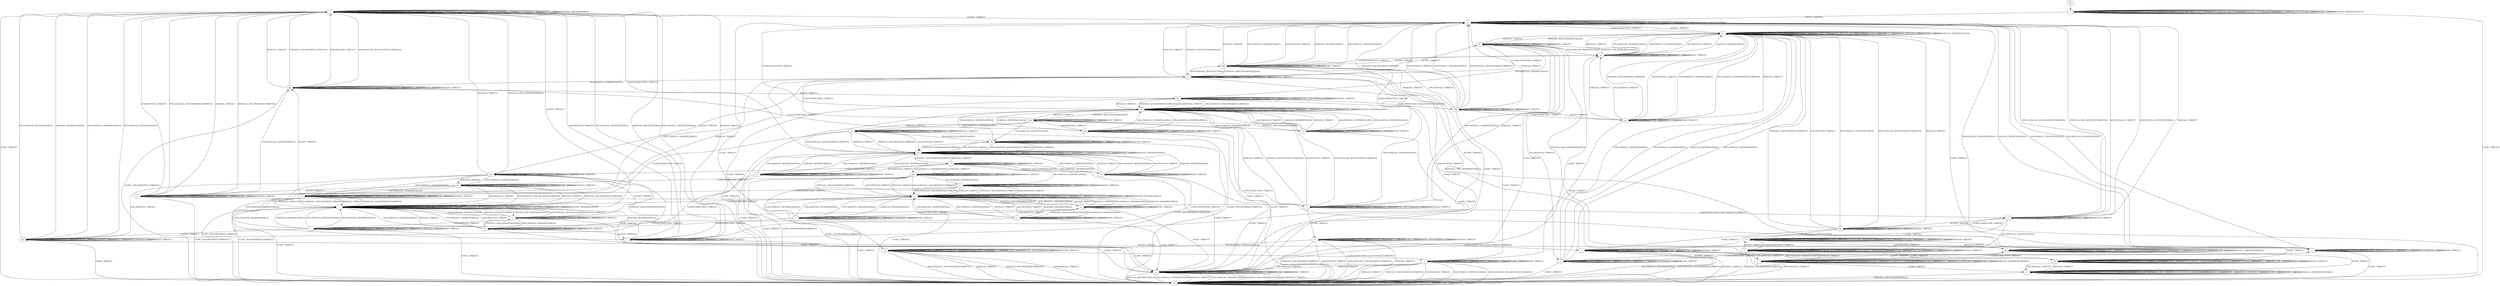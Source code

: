 digraph "" {
	graph ["Incoming time"=0.7364256381988525,
		"Outgoing time"=1.1066112518310547,
		Output="{'States': 56, 'Transitions': 716, 'Filename': '../results/tcp_rerun/TCP_FreeBSD_Server-TCP_FreeBSD_Server-1.dot'}",
		Reference="{'States': 56, 'Transitions': 716, 'Filename': '../subjects/tcp/TCP_FreeBSD_Server.dot'}",
		Solver=yices,
		Updated="{'States': 56, 'Transitions': 716, 'Filename': '../subjects/tcp/TCP_FreeBSD_Server.dot'}",
		"f-measure"=1.0,
		precision=1.0,
		recall=1.0
	];
	a -> a	[key=0,
		label="CLOSECONNECTION / TIMEOUT"];
	a -> a	[key=1,
		label="ACK+PSH(V,V,1) / RST(ZERO,ZERO,0)"];
	a -> a	[key=2,
		label="SYN+ACK(V,V,0) / RST(ZERO,ZERO,0)"];
	a -> a	[key=3,
		label="RST(V,V,0) / TIMEOUT"];
	a -> a	[key=4,
		label="FIN+ACK(V,V,0) / RST(ZERO,ZERO,0)"];
	a -> a	[key=5,
		label="LISTEN / TIMEOUT"];
	a -> a	[key=6,
		label="RCV / TIMEOUT"];
	a -> a	[key=7,
		label="ACK+RST(V,V,0) / TIMEOUT"];
	a -> a	[key=8,
		label="SEND / TIMEOUT"];
	a -> a	[key=9,
		label="ACK(V,V,0) / RST(ZERO,ZERO,0)"];
	a -> q	[key=0,
		label="CLOSE / TIMEOUT"];
	a -> jj	[key=0,
		label="ACCEPT / TIMEOUT"];
	a -> pp	[key=0,
		label="SYN(V,V,0) / ACK+SYN(FRESH,NEXT,0)"];
	b -> b	[key=0,
		label="ACK+PSH(V,V,1) / RST(ZERO,ZERO,0)"];
	b -> b	[key=1,
		label="SYN+ACK(V,V,0) / RST(ZERO,ZERO,0)"];
	b -> b	[key=2,
		label="RST(V,V,0) / TIMEOUT"];
	b -> b	[key=3,
		label="ACCEPT / TIMEOUT"];
	b -> b	[key=4,
		label="FIN+ACK(V,V,0) / RST(ZERO,ZERO,0)"];
	b -> b	[key=5,
		label="LISTEN / TIMEOUT"];
	b -> b	[key=6,
		label="RCV / TIMEOUT"];
	b -> b	[key=7,
		label="ACK+RST(V,V,0) / TIMEOUT"];
	b -> b	[key=8,
		label="SEND / TIMEOUT"];
	b -> b	[key=9,
		label="ACK(V,V,0) / RST(ZERO,ZERO,0)"];
	b -> q	[key=0,
		label="CLOSE / TIMEOUT"];
	b -> ff	[key=0,
		label="SYN(V,V,0) / ACK+SYN(FRESH,NEXT,0)"];
	b -> jj	[key=0,
		label="CLOSECONNECTION / TIMEOUT"];
	c -> c	[key=0,
		label="CLOSECONNECTION / TIMEOUT"];
	c -> c	[key=1,
		label="RST(V,V,0) / TIMEOUT"];
	c -> c	[key=2,
		label="LISTEN / TIMEOUT"];
	c -> c	[key=3,
		label="SYN(V,V,0) / TIMEOUT"];
	c -> c	[key=4,
		label="RCV / TIMEOUT"];
	c -> c	[key=5,
		label="ACK+RST(V,V,0) / TIMEOUT"];
	c -> c	[key=6,
		label="SEND / TIMEOUT"];
	c -> n	[key=0,
		label="ACCEPT / TIMEOUT"];
	c -> q	[key=0,
		label="CLOSE / TIMEOUT"];
	c -> jj	[key=0,
		label="ACK+PSH(V,V,1) / RST(ZERO,ZERO,0)"];
	c -> jj	[key=1,
		label="SYN+ACK(V,V,0) / RST(ZERO,ZERO,0)"];
	c -> jj	[key=2,
		label="FIN+ACK(V,V,0) / RST(ZERO,ZERO,0)"];
	c -> jj	[key=3,
		label="ACK(V,V,0) / RST(ZERO,ZERO,0)"];
	d -> d	[key=0,
		label="CLOSECONNECTION / TIMEOUT"];
	d -> d	[key=1,
		label="ACCEPT / TIMEOUT"];
	d -> d	[key=2,
		label="LISTEN / TIMEOUT"];
	d -> d	[key=3,
		label="RCV / TIMEOUT"];
	d -> d	[key=4,
		label="CLOSE / TIMEOUT"];
	d -> d	[key=5,
		label="SEND / TIMEOUT"];
	d -> q	[key=0,
		label="ACK+PSH(V,V,1) / RST(NEXT,ZERO,0)"];
	d -> q	[key=1,
		label="SYN+ACK(V,V,0) / ACK+RST(NEXT,CURRENT,0)"];
	d -> q	[key=2,
		label="RST(V,V,0) / TIMEOUT"];
	d -> q	[key=3,
		label="SYN(V,V,0) / ACK+RST(NEXT,CURRENT,0)"];
	d -> q	[key=4,
		label="ACK+RST(V,V,0) / TIMEOUT"];
	d -> cc	[key=0,
		label="FIN+ACK(V,V,0) / TIMEOUT"];
	d -> cc	[key=1,
		label="ACK(V,V,0) / TIMEOUT"];
	e -> e	[key=0,
		label="ACCEPT / TIMEOUT"];
	e -> e	[key=1,
		label="LISTEN / TIMEOUT"];
	e -> e	[key=2,
		label="SYN(V,V,0) / TIMEOUT"];
	e -> e	[key=3,
		label="RCV / TIMEOUT"];
	e -> e	[key=4,
		label="SEND / TIMEOUT"];
	e -> w	[key=0,
		label="FIN+ACK(V,V,0) / ACK(NEXT,NEXT,0)"];
	e -> cc	[key=0,
		label="CLOSE / TIMEOUT"];
	e -> ee	[key=0,
		label="RST(V,V,0) / TIMEOUT"];
	e -> mm	[key=0,
		label="ACK+PSH(V,V,1) / ACK(NEXT,NEXT,0)"];
	e -> mm	[key=1,
		label="ACK(V,V,0) / TIMEOUT"];
	e -> oo	[key=0,
		label="SYN+ACK(V,V,0) / RST(NEXT,ZERO,0)"];
	e -> pp	[key=0,
		label="CLOSECONNECTION / TIMEOUT"];
	e -> ss	[key=0,
		label="ACK+RST(V,V,0) / TIMEOUT"];
	f -> f	[key=0,
		label="SYN+ACK(V,V,0) / RST(NEXT,ZERO,0)"];
	f -> f	[key=1,
		label="ACCEPT / TIMEOUT"];
	f -> f	[key=2,
		label="LISTEN / TIMEOUT"];
	f -> f	[key=3,
		label="RCV / TIMEOUT"];
	f -> f	[key=4,
		label="SEND / TIMEOUT"];
	f -> k	[key=0,
		label="SYN(V,V,0) / ACK+SYN(FRESH,NEXT,0)"];
	f -> s	[key=0,
		label="ACK+PSH(V,V,1) / RST(NEXT,ZERO,0)"];
	f -> s	[key=1,
		label="RST(V,V,0) / TIMEOUT"];
	f -> s	[key=2,
		label="FIN+ACK(V,V,0) / RST(NEXT,ZERO,0)"];
	f -> s	[key=3,
		label="ACK+RST(V,V,0) / TIMEOUT"];
	f -> s	[key=4,
		label="ACK(V,V,0) / RST(NEXT,ZERO,0)"];
	f -> cc	[key=0,
		label="CLOSE / TIMEOUT"];
	f -> yy	[key=0,
		label="CLOSECONNECTION / TIMEOUT"];
	g -> g	[key=0,
		label="SYN+ACK(V,V,0) / RST(NEXT,ZERO,0)"];
	g -> g	[key=1,
		label="ACCEPT / TIMEOUT"];
	g -> g	[key=2,
		label="LISTEN / TIMEOUT"];
	g -> g	[key=3,
		label="RCV / TIMEOUT"];
	g -> g	[key=4,
		label="SEND / TIMEOUT"];
	g -> cc	[key=0,
		label="CLOSE / TIMEOUT"];
	g -> dd	[key=0,
		label="SYN(V,V,0) / ACK+SYN(FRESH,NEXT,0)"];
	g -> ccc	[key=0,
		label="ACK+PSH(V,V,1) / RST(NEXT,ZERO,0)"];
	g -> ccc	[key=1,
		label="RST(V,V,0) / TIMEOUT"];
	g -> ccc	[key=2,
		label="FIN+ACK(V,V,0) / RST(NEXT,ZERO,0)"];
	g -> ccc	[key=3,
		label="ACK+RST(V,V,0) / TIMEOUT"];
	g -> ccc	[key=4,
		label="ACK(V,V,0) / RST(NEXT,ZERO,0)"];
	g -> ddd	[key=0,
		label="CLOSECONNECTION / TIMEOUT"];
	h -> h	[key=0,
		label="CLOSECONNECTION / TIMEOUT"];
	h -> h	[key=1,
		label="ACK+PSH(V,V,1) / ACK(FRESH,FRESH,0)"];
	h -> h	[key=2,
		label="SYN+ACK(V,V,0) / ACK(FRESH,FRESH,0)"];
	h -> h	[key=3,
		label="RST(V,V,0) / TIMEOUT"];
	h -> h	[key=4,
		label="FIN+ACK(V,V,0) / ACK(FRESH,FRESH,0)"];
	h -> h	[key=5,
		label="LISTEN / TIMEOUT"];
	h -> h	[key=6,
		label="RCV / TIMEOUT"];
	h -> h	[key=7,
		label="ACK+RST(V,V,0) / TIMEOUT"];
	h -> h	[key=8,
		label="SEND / TIMEOUT"];
	h -> h	[key=9,
		label="ACK(V,V,0) / ACK(FRESH,FRESH,0)"];
	h -> y	[key=0,
		label="SYN(V,V,0) / ACK+SYN(FRESH,NEXT,0)"];
	h -> gg	[key=0,
		label="ACCEPT / TIMEOUT"];
	h -> ll	[key=0,
		label="CLOSE / TIMEOUT"];
	i -> a	[key=0,
		label="ACCEPT / TIMEOUT"];
	i -> i	[key=0,
		label="CLOSECONNECTION / TIMEOUT"];
	i -> i	[key=1,
		label="ACK+PSH(V,V,1) / RST(ZERO,ZERO,0)"];
	i -> i	[key=2,
		label="SYN+ACK(V,V,0) / RST(ZERO,ZERO,0)"];
	i -> i	[key=3,
		label="RST(V,V,0) / TIMEOUT"];
	i -> i	[key=4,
		label="FIN+ACK(V,V,0) / RST(ZERO,ZERO,0)"];
	i -> i	[key=5,
		label="LISTEN / TIMEOUT"];
	i -> i	[key=6,
		label="RCV / TIMEOUT"];
	i -> i	[key=7,
		label="ACK+RST(V,V,0) / TIMEOUT"];
	i -> i	[key=8,
		label="SEND / TIMEOUT"];
	i -> i	[key=9,
		label="ACK(V,V,0) / RST(ZERO,ZERO,0)"];
	i -> q	[key=0,
		label="CLOSE / TIMEOUT"];
	i -> u	[key=0,
		label="SYN(V,V,0) / ACK+SYN(FRESH,NEXT,0)"];
	j -> j	[key=0,
		label="ACK+PSH(V,V,1) / ACK(NEXT,NEXT,0)"];
	j -> j	[key=1,
		label="ACCEPT / TIMEOUT"];
	j -> j	[key=2,
		label="LISTEN / TIMEOUT"];
	j -> j	[key=3,
		label="RCV / TIMEOUT"];
	j -> j	[key=4,
		label="SEND / ACK+PSH(NEXT,CURRENT,1)"];
	j -> j	[key=5,
		label="ACK(V,V,0) / TIMEOUT"];
	j -> x	[key=0,
		label="CLOSECONNECTION / ACK+FIN(NEXT,CURRENT,0)"];
	j -> tt	[key=0,
		label="CLOSE / TIMEOUT"];
	j -> xx	[key=0,
		label="FIN+ACK(V,V,0) / ACK(NEXT,NEXT,0)"];
	j -> ccc	[key=0,
		label="SYN+ACK(V,V,0) / ACK+RST(NEXT,CURRENT,0)"];
	j -> ccc	[key=1,
		label="RST(V,V,0) / TIMEOUT"];
	j -> ccc	[key=2,
		label="SYN(V,V,0) / ACK+RST(NEXT,CURRENT,0)"];
	j -> ccc	[key=3,
		label="ACK+RST(V,V,0) / TIMEOUT"];
	k -> f	[key=0,
		label="SYN+ACK(V,V,0) / RST(NEXT,ZERO,0)"];
	k -> k	[key=0,
		label="ACCEPT / TIMEOUT"];
	k -> k	[key=1,
		label="LISTEN / TIMEOUT"];
	k -> k	[key=2,
		label="SYN(V,V,0) / TIMEOUT"];
	k -> k	[key=3,
		label="RCV / TIMEOUT"];
	k -> k	[key=4,
		label="SEND / TIMEOUT"];
	k -> s	[key=0,
		label="ACK+PSH(V,V,1) / RST(NEXT,ZERO,0)"];
	k -> s	[key=1,
		label="RST(V,V,0) / TIMEOUT"];
	k -> s	[key=2,
		label="FIN+ACK(V,V,0) / RST(NEXT,ZERO,0)"];
	k -> s	[key=3,
		label="ACK(V,V,0) / RST(NEXT,ZERO,0)"];
	k -> t	[key=0,
		label="ACK+RST(V,V,0) / TIMEOUT"];
	k -> u	[key=0,
		label="CLOSECONNECTION / TIMEOUT"];
	k -> cc	[key=0,
		label="CLOSE / TIMEOUT"];
	l -> a	[key=0,
		label="ACK+PSH(V,V,1) / RST(NEXT,ZERO,0)"];
	l -> a	[key=1,
		label="RST(V,V,0) / TIMEOUT"];
	l -> a	[key=2,
		label="FIN+ACK(V,V,0) / RST(NEXT,ZERO,0)"];
	l -> a	[key=3,
		label="ACK+RST(V,V,0) / TIMEOUT"];
	l -> a	[key=4,
		label="ACK(V,V,0) / RST(NEXT,ZERO,0)"];
	l -> l	[key=0,
		label="CLOSECONNECTION / TIMEOUT"];
	l -> l	[key=1,
		label="SYN+ACK(V,V,0) / RST(NEXT,ZERO,0)"];
	l -> l	[key=2,
		label="LISTEN / TIMEOUT"];
	l -> l	[key=3,
		label="RCV / TIMEOUT"];
	l -> l	[key=4,
		label="SEND / TIMEOUT"];
	l -> cc	[key=0,
		label="CLOSE / TIMEOUT"];
	l -> pp	[key=0,
		label="SYN(V,V,0) / ACK+SYN(FRESH,NEXT,0)"];
	l -> ddd	[key=0,
		label="ACCEPT / TIMEOUT"];
	m -> d	[key=0,
		label="CLOSECONNECTION / ACK+FIN(NEXT,CURRENT,0)"];
	m -> m	[key=0,
		label="ACK+PSH(V,V,1) / ACK(NEXT,NEXT,0)"];
	m -> m	[key=1,
		label="ACCEPT / TIMEOUT"];
	m -> m	[key=2,
		label="FIN+ACK(V,V,0) / ACK(NEXT,NEXT,0)"];
	m -> m	[key=3,
		label="LISTEN / TIMEOUT"];
	m -> m	[key=4,
		label="RCV / TIMEOUT"];
	m -> m	[key=5,
		label="CLOSE / TIMEOUT"];
	m -> m	[key=6,
		label="SEND / ACK+PSH(NEXT,CURRENT,1)"];
	m -> m	[key=7,
		label="ACK(V,V,0) / TIMEOUT"];
	m -> q	[key=0,
		label="SYN+ACK(V,V,0) / ACK+RST(NEXT,CURRENT,0)"];
	m -> q	[key=1,
		label="RST(V,V,0) / TIMEOUT"];
	m -> q	[key=2,
		label="SYN(V,V,0) / ACK+RST(NEXT,CURRENT,0)"];
	m -> q	[key=3,
		label="ACK+RST(V,V,0) / TIMEOUT"];
	n -> b	[key=0,
		label="ACK+PSH(V,V,1) / RST(ZERO,ZERO,0)"];
	n -> b	[key=1,
		label="SYN+ACK(V,V,0) / RST(ZERO,ZERO,0)"];
	n -> b	[key=2,
		label="FIN+ACK(V,V,0) / RST(ZERO,ZERO,0)"];
	n -> b	[key=3,
		label="ACK(V,V,0) / RST(ZERO,ZERO,0)"];
	n -> c	[key=0,
		label="CLOSECONNECTION / TIMEOUT"];
	n -> n	[key=0,
		label="RST(V,V,0) / TIMEOUT"];
	n -> n	[key=1,
		label="ACCEPT / TIMEOUT"];
	n -> n	[key=2,
		label="LISTEN / TIMEOUT"];
	n -> n	[key=3,
		label="SYN(V,V,0) / TIMEOUT"];
	n -> n	[key=4,
		label="RCV / TIMEOUT"];
	n -> n	[key=5,
		label="ACK+RST(V,V,0) / TIMEOUT"];
	n -> n	[key=6,
		label="SEND / TIMEOUT"];
	n -> q	[key=0,
		label="CLOSE / TIMEOUT"];
	o -> o	[key=0,
		label="CLOSECONNECTION / TIMEOUT"];
	o -> o	[key=1,
		label="ACCEPT / TIMEOUT"];
	o -> o	[key=2,
		label="LISTEN / TIMEOUT"];
	o -> o	[key=3,
		label="RCV / TIMEOUT"];
	o -> o	[key=4,
		label="CLOSE / TIMEOUT"];
	o -> o	[key=5,
		label="SEND / TIMEOUT"];
	o -> o	[key=6,
		label="ACK(V,V,0) / TIMEOUT"];
	o -> q	[key=0,
		label="ACK+PSH(V,V,1) / RST(NEXT,ZERO,0)"];
	o -> q	[key=1,
		label="SYN+ACK(V,V,0) / ACK+RST(NEXT,CURRENT,0)"];
	o -> q	[key=2,
		label="RST(V,V,0) / TIMEOUT"];
	o -> q	[key=3,
		label="SYN(V,V,0) / ACK+RST(NEXT,CURRENT,0)"];
	o -> q	[key=4,
		label="ACK+RST(V,V,0) / TIMEOUT"];
	o -> kk	[key=0,
		label="FIN+ACK(V,V,0) / ACK(NEXT,NEXT,0)"];
	p -> b	[key=0,
		label="ACK+PSH(V,V,1) / RST(NEXT,ZERO,0)"];
	p -> b	[key=1,
		label="RST(V,V,0) / TIMEOUT"];
	p -> b	[key=2,
		label="FIN+ACK(V,V,0) / RST(NEXT,ZERO,0)"];
	p -> b	[key=3,
		label="ACK+RST(V,V,0) / TIMEOUT"];
	p -> b	[key=4,
		label="ACK(V,V,0) / RST(NEXT,ZERO,0)"];
	p -> p	[key=0,
		label="SYN+ACK(V,V,0) / RST(NEXT,ZERO,0)"];
	p -> p	[key=1,
		label="ACCEPT / TIMEOUT"];
	p -> p	[key=2,
		label="LISTEN / TIMEOUT"];
	p -> p	[key=3,
		label="RCV / TIMEOUT"];
	p -> p	[key=4,
		label="SEND / TIMEOUT"];
	p -> cc	[key=0,
		label="CLOSE / TIMEOUT"];
	p -> ff	[key=0,
		label="SYN(V,V,0) / ACK+SYN(FRESH,NEXT,0)"];
	p -> ddd	[key=0,
		label="CLOSECONNECTION / TIMEOUT"];
	q -> q	[key=0,
		label="CLOSECONNECTION / TIMEOUT"];
	q -> q	[key=1,
		label="ACK+PSH(V,V,1) / RST(ZERO,ZERO,0)"];
	q -> q	[key=2,
		label="SYN+ACK(V,V,0) / RST(ZERO,ZERO,0)"];
	q -> q	[key=3,
		label="RST(V,V,0) / TIMEOUT"];
	q -> q	[key=4,
		label="ACCEPT / TIMEOUT"];
	q -> q	[key=5,
		label="FIN+ACK(V,V,0) / RST(ZERO,ZERO,0)"];
	q -> q	[key=6,
		label="LISTEN / TIMEOUT"];
	q -> q	[key=7,
		label="SYN(V,V,0) / ACK+RST(ZERO,NEXT,0)"];
	q -> q	[key=8,
		label="RCV / TIMEOUT"];
	q -> q	[key=9,
		label="ACK+RST(V,V,0) / TIMEOUT"];
	q -> q	[key=10,
		label="CLOSE / TIMEOUT"];
	q -> q	[key=11,
		label="SEND / TIMEOUT"];
	q -> q	[key=12,
		label="ACK(V,V,0) / RST(ZERO,ZERO,0)"];
	r -> i	[key=0,
		label="ACK+PSH(V,V,1) / RST(ZERO,ZERO,0)"];
	r -> i	[key=1,
		label="SYN+ACK(V,V,0) / RST(ZERO,ZERO,0)"];
	r -> i	[key=2,
		label="FIN+ACK(V,V,0) / RST(ZERO,ZERO,0)"];
	r -> i	[key=3,
		label="ACK(V,V,0) / RST(ZERO,ZERO,0)"];
	r -> q	[key=0,
		label="CLOSE / TIMEOUT"];
	r -> r	[key=0,
		label="CLOSECONNECTION / TIMEOUT"];
	r -> r	[key=1,
		label="RST(V,V,0) / TIMEOUT"];
	r -> r	[key=2,
		label="LISTEN / TIMEOUT"];
	r -> r	[key=3,
		label="SYN(V,V,0) / TIMEOUT"];
	r -> r	[key=4,
		label="RCV / TIMEOUT"];
	r -> r	[key=5,
		label="ACK+RST(V,V,0) / TIMEOUT"];
	r -> r	[key=6,
		label="SEND / TIMEOUT"];
	r -> uu	[key=0,
		label="ACCEPT / TIMEOUT"];
	s -> i	[key=0,
		label="CLOSECONNECTION / TIMEOUT"];
	s -> k	[key=0,
		label="SYN(V,V,0) / ACK+SYN(FRESH,NEXT,0)"];
	s -> q	[key=0,
		label="CLOSE / TIMEOUT"];
	s -> s	[key=0,
		label="ACK+PSH(V,V,1) / RST(ZERO,ZERO,0)"];
	s -> s	[key=1,
		label="SYN+ACK(V,V,0) / RST(ZERO,ZERO,0)"];
	s -> s	[key=2,
		label="RST(V,V,0) / TIMEOUT"];
	s -> s	[key=3,
		label="ACCEPT / TIMEOUT"];
	s -> s	[key=4,
		label="FIN+ACK(V,V,0) / RST(ZERO,ZERO,0)"];
	s -> s	[key=5,
		label="LISTEN / TIMEOUT"];
	s -> s	[key=6,
		label="RCV / TIMEOUT"];
	s -> s	[key=7,
		label="ACK+RST(V,V,0) / TIMEOUT"];
	s -> s	[key=8,
		label="SEND / TIMEOUT"];
	s -> s	[key=9,
		label="ACK(V,V,0) / RST(ZERO,ZERO,0)"];
	t -> q	[key=0,
		label="CLOSE / TIMEOUT"];
	t -> r	[key=0,
		label="CLOSECONNECTION / TIMEOUT"];
	t -> s	[key=0,
		label="ACK+PSH(V,V,1) / RST(ZERO,ZERO,0)"];
	t -> s	[key=1,
		label="SYN+ACK(V,V,0) / RST(ZERO,ZERO,0)"];
	t -> s	[key=2,
		label="FIN+ACK(V,V,0) / RST(ZERO,ZERO,0)"];
	t -> s	[key=3,
		label="ACK(V,V,0) / RST(ZERO,ZERO,0)"];
	t -> t	[key=0,
		label="RST(V,V,0) / TIMEOUT"];
	t -> t	[key=1,
		label="ACCEPT / TIMEOUT"];
	t -> t	[key=2,
		label="LISTEN / TIMEOUT"];
	t -> t	[key=3,
		label="SYN(V,V,0) / TIMEOUT"];
	t -> t	[key=4,
		label="RCV / TIMEOUT"];
	t -> t	[key=5,
		label="ACK+RST(V,V,0) / TIMEOUT"];
	t -> t	[key=6,
		label="SEND / TIMEOUT"];
	u -> i	[key=0,
		label="ACK+PSH(V,V,1) / RST(NEXT,ZERO,0)"];
	u -> i	[key=1,
		label="RST(V,V,0) / TIMEOUT"];
	u -> i	[key=2,
		label="FIN+ACK(V,V,0) / RST(NEXT,ZERO,0)"];
	u -> i	[key=3,
		label="ACK(V,V,0) / RST(NEXT,ZERO,0)"];
	u -> r	[key=0,
		label="ACK+RST(V,V,0) / TIMEOUT"];
	u -> u	[key=0,
		label="CLOSECONNECTION / TIMEOUT"];
	u -> u	[key=1,
		label="LISTEN / TIMEOUT"];
	u -> u	[key=2,
		label="SYN(V,V,0) / TIMEOUT"];
	u -> u	[key=3,
		label="RCV / TIMEOUT"];
	u -> u	[key=4,
		label="SEND / TIMEOUT"];
	u -> cc	[key=0,
		label="CLOSE / TIMEOUT"];
	u -> pp	[key=0,
		label="ACCEPT / TIMEOUT"];
	u -> yy	[key=0,
		label="SYN+ACK(V,V,0) / RST(NEXT,ZERO,0)"];
	v -> q	[key=0,
		label="CLOSE / TIMEOUT"];
	v -> v	[key=0,
		label="CLOSECONNECTION / TIMEOUT"];
	v -> v	[key=1,
		label="ACK+PSH(V,V,1) / RST(ZERO,ZERO,0)"];
	v -> v	[key=2,
		label="SYN+ACK(V,V,0) / RST(ZERO,ZERO,0)"];
	v -> v	[key=3,
		label="RST(V,V,0) / TIMEOUT"];
	v -> v	[key=4,
		label="ACCEPT / TIMEOUT"];
	v -> v	[key=5,
		label="FIN+ACK(V,V,0) / RST(ZERO,ZERO,0)"];
	v -> v	[key=6,
		label="SYN(V,V,0) / ACK+RST(ZERO,NEXT,0)"];
	v -> v	[key=7,
		label="RCV / TIMEOUT"];
	v -> v	[key=8,
		label="ACK+RST(V,V,0) / TIMEOUT"];
	v -> v	[key=9,
		label="SEND / TIMEOUT"];
	v -> v	[key=10,
		label="ACK(V,V,0) / RST(ZERO,ZERO,0)"];
	v -> jj	[key=0,
		label="LISTEN / TIMEOUT"];
	w -> q	[key=0,
		label="CLOSE / ACK+RST(NEXT,CURRENT,0)"];
	w -> s	[key=0,
		label="SYN+ACK(V,V,0) / ACK+RST(NEXT,CURRENT,0)"];
	w -> s	[key=1,
		label="RST(V,V,0) / TIMEOUT"];
	w -> s	[key=2,
		label="SYN(V,V,0) / ACK+RST(NEXT,CURRENT,0)"];
	w -> s	[key=3,
		label="ACK+RST(V,V,0) / TIMEOUT"];
	w -> w	[key=0,
		label="ACK+PSH(V,V,1) / ACK(NEXT,NEXT,0)"];
	w -> w	[key=1,
		label="ACCEPT / TIMEOUT"];
	w -> w	[key=2,
		label="FIN+ACK(V,V,0) / ACK(NEXT,NEXT,0)"];
	w -> w	[key=3,
		label="LISTEN / TIMEOUT"];
	w -> w	[key=4,
		label="RCV / TIMEOUT"];
	w -> w	[key=5,
		label="SEND / TIMEOUT"];
	w -> w	[key=6,
		label="ACK(V,V,0) / TIMEOUT"];
	w -> vv	[key=0,
		label="CLOSECONNECTION / TIMEOUT"];
	x -> o	[key=0,
		label="CLOSE / TIMEOUT"];
	x -> x	[key=0,
		label="CLOSECONNECTION / TIMEOUT"];
	x -> x	[key=1,
		label="LISTEN / TIMEOUT"];
	x -> x	[key=2,
		label="RCV / TIMEOUT"];
	x -> x	[key=3,
		label="SEND / TIMEOUT"];
	x -> x	[key=4,
		label="ACK(V,V,0) / TIMEOUT"];
	x -> z	[key=0,
		label="FIN+ACK(V,V,0) / ACK(NEXT,NEXT,0)"];
	x -> jj	[key=0,
		label="ACK+PSH(V,V,1) / RST(NEXT,ZERO,0)"];
	x -> jj	[key=1,
		label="SYN+ACK(V,V,0) / ACK+RST(NEXT,CURRENT,0)"];
	x -> jj	[key=2,
		label="RST(V,V,0) / TIMEOUT"];
	x -> jj	[key=3,
		label="SYN(V,V,0) / ACK+RST(NEXT,CURRENT,0)"];
	x -> jj	[key=4,
		label="ACK+RST(V,V,0) / TIMEOUT"];
	x -> ww	[key=0,
		label="ACCEPT / TIMEOUT"];
	y -> c	[key=0,
		label="ACK+RST(V,V,0) / TIMEOUT"];
	y -> y	[key=0,
		label="CLOSECONNECTION / TIMEOUT"];
	y -> y	[key=1,
		label="LISTEN / TIMEOUT"];
	y -> y	[key=2,
		label="SYN(V,V,0) / TIMEOUT"];
	y -> y	[key=3,
		label="RCV / TIMEOUT"];
	y -> y	[key=4,
		label="SEND / TIMEOUT"];
	y -> cc	[key=0,
		label="CLOSE / TIMEOUT"];
	y -> ff	[key=0,
		label="ACCEPT / TIMEOUT"];
	y -> ii	[key=0,
		label="ACK+PSH(V,V,1) / ACK(NEXT,NEXT,0)"];
	y -> ii	[key=1,
		label="ACK(V,V,0) / TIMEOUT"];
	y -> jj	[key=0,
		label="RST(V,V,0) / TIMEOUT"];
	y -> qq	[key=0,
		label="FIN+ACK(V,V,0) / ACK(NEXT,NEXT,0)"];
	y -> ddd	[key=0,
		label="SYN+ACK(V,V,0) / RST(NEXT,ZERO,0)"];
	z -> h	[key=0,
		label="RST(V,V,0) / TIMEOUT"];
	z -> h	[key=1,
		label="ACK+RST(V,V,0) / TIMEOUT"];
	z -> z	[key=0,
		label="CLOSECONNECTION / TIMEOUT"];
	z -> z	[key=1,
		label="ACK+PSH(V,V,1) / ACK(NEXT,CURRENT,0)"];
	z -> z	[key=2,
		label="SYN+ACK(V,V,0) / ACK(NEXT,CURRENT,0)"];
	z -> z	[key=3,
		label="FIN+ACK(V,V,0) / ACK(NEXT,CURRENT,0)"];
	z -> z	[key=4,
		label="LISTEN / TIMEOUT"];
	z -> z	[key=5,
		label="SYN(V,V,0) / TIMEOUT"];
	z -> z	[key=6,
		label="RCV / TIMEOUT"];
	z -> z	[key=7,
		label="SEND / TIMEOUT"];
	z -> z	[key=8,
		label="ACK(V,V,0) / TIMEOUT"];
	z -> kk	[key=0,
		label="CLOSE / TIMEOUT"];
	z -> rr	[key=0,
		label="ACCEPT / TIMEOUT"];
	aa -> b	[key=0,
		label="ACK+PSH(V,V,1) / RST(NEXT,ZERO,0)"];
	aa -> b	[key=1,
		label="SYN+ACK(V,V,0) / ACK+RST(NEXT,CURRENT,0)"];
	aa -> b	[key=2,
		label="RST(V,V,0) / TIMEOUT"];
	aa -> b	[key=3,
		label="SYN(V,V,0) / ACK+RST(NEXT,CURRENT,0)"];
	aa -> b	[key=4,
		label="ACK+RST(V,V,0) / TIMEOUT"];
	aa -> d	[key=0,
		label="CLOSE / TIMEOUT"];
	aa -> p	[key=0,
		label="FIN+ACK(V,V,0) / TIMEOUT"];
	aa -> p	[key=1,
		label="ACK(V,V,0) / TIMEOUT"];
	aa -> aa	[key=0,
		label="ACCEPT / TIMEOUT"];
	aa -> aa	[key=1,
		label="LISTEN / TIMEOUT"];
	aa -> aa	[key=2,
		label="RCV / TIMEOUT"];
	aa -> aa	[key=3,
		label="SEND / TIMEOUT"];
	aa -> bbb	[key=0,
		label="CLOSECONNECTION / TIMEOUT"];
	bb -> q	[key=0,
		label="CLOSE / ACK+RST(NEXT,CURRENT,0)"];
	bb -> bb	[key=0,
		label="ACK+PSH(V,V,1) / ACK(NEXT,NEXT,0)"];
	bb -> bb	[key=1,
		label="ACCEPT / TIMEOUT"];
	bb -> bb	[key=2,
		label="FIN+ACK(V,V,0) / ACK(NEXT,NEXT,0)"];
	bb -> bb	[key=3,
		label="LISTEN / TIMEOUT"];
	bb -> bb	[key=4,
		label="RCV / TIMEOUT"];
	bb -> bb	[key=5,
		label="SEND / TIMEOUT"];
	bb -> bb	[key=6,
		label="ACK(V,V,0) / TIMEOUT"];
	bb -> ee	[key=0,
		label="SYN+ACK(V,V,0) / ACK+RST(NEXT,CURRENT,0)"];
	bb -> ee	[key=1,
		label="RST(V,V,0) / TIMEOUT"];
	bb -> ee	[key=2,
		label="SYN(V,V,0) / ACK+RST(NEXT,CURRENT,0)"];
	bb -> ee	[key=3,
		label="ACK+RST(V,V,0) / TIMEOUT"];
	bb -> qq	[key=0,
		label="CLOSECONNECTION / TIMEOUT"];
	cc -> q	[key=0,
		label="ACK+PSH(V,V,1) / RST(NEXT,ZERO,0)"];
	cc -> q	[key=1,
		label="RST(V,V,0) / TIMEOUT"];
	cc -> q	[key=2,
		label="FIN+ACK(V,V,0) / RST(NEXT,ZERO,0)"];
	cc -> q	[key=3,
		label="SYN(V,V,0) / ACK+RST(ZERO,NEXT,0)"];
	cc -> q	[key=4,
		label="ACK+RST(V,V,0) / TIMEOUT"];
	cc -> q	[key=5,
		label="ACK(V,V,0) / RST(NEXT,ZERO,0)"];
	cc -> cc	[key=0,
		label="CLOSECONNECTION / TIMEOUT"];
	cc -> cc	[key=1,
		label="SYN+ACK(V,V,0) / RST(NEXT,ZERO,0)"];
	cc -> cc	[key=2,
		label="ACCEPT / TIMEOUT"];
	cc -> cc	[key=3,
		label="LISTEN / TIMEOUT"];
	cc -> cc	[key=4,
		label="RCV / TIMEOUT"];
	cc -> cc	[key=5,
		label="CLOSE / TIMEOUT"];
	cc -> cc	[key=6,
		label="SEND / TIMEOUT"];
	dd -> g	[key=0,
		label="SYN+ACK(V,V,0) / RST(NEXT,ZERO,0)"];
	dd -> y	[key=0,
		label="CLOSECONNECTION / TIMEOUT"];
	dd -> bb	[key=0,
		label="FIN+ACK(V,V,0) / ACK(NEXT,NEXT,0)"];
	dd -> cc	[key=0,
		label="CLOSE / TIMEOUT"];
	dd -> dd	[key=0,
		label="ACCEPT / TIMEOUT"];
	dd -> dd	[key=1,
		label="LISTEN / TIMEOUT"];
	dd -> dd	[key=2,
		label="SYN(V,V,0) / TIMEOUT"];
	dd -> dd	[key=3,
		label="RCV / TIMEOUT"];
	dd -> dd	[key=4,
		label="SEND / TIMEOUT"];
	dd -> zz	[key=0,
		label="ACK+PSH(V,V,1) / ACK(NEXT,NEXT,0)"];
	dd -> zz	[key=1,
		label="ACK(V,V,0) / TIMEOUT"];
	dd -> aaa	[key=0,
		label="ACK+RST(V,V,0) / TIMEOUT"];
	dd -> ccc	[key=0,
		label="RST(V,V,0) / TIMEOUT"];
	ee -> a	[key=0,
		label="CLOSECONNECTION / TIMEOUT"];
	ee -> e	[key=0,
		label="SYN(V,V,0) / ACK+SYN(FRESH,NEXT,0)"];
	ee -> q	[key=0,
		label="CLOSE / TIMEOUT"];
	ee -> ee	[key=0,
		label="ACK+PSH(V,V,1) / RST(ZERO,ZERO,0)"];
	ee -> ee	[key=1,
		label="SYN+ACK(V,V,0) / RST(ZERO,ZERO,0)"];
	ee -> ee	[key=2,
		label="RST(V,V,0) / TIMEOUT"];
	ee -> ee	[key=3,
		label="ACCEPT / TIMEOUT"];
	ee -> ee	[key=4,
		label="FIN+ACK(V,V,0) / RST(ZERO,ZERO,0)"];
	ee -> ee	[key=5,
		label="LISTEN / TIMEOUT"];
	ee -> ee	[key=6,
		label="RCV / TIMEOUT"];
	ee -> ee	[key=7,
		label="ACK+RST(V,V,0) / TIMEOUT"];
	ee -> ee	[key=8,
		label="SEND / TIMEOUT"];
	ee -> ee	[key=9,
		label="ACK(V,V,0) / RST(ZERO,ZERO,0)"];
	ff -> b	[key=0,
		label="RST(V,V,0) / TIMEOUT"];
	ff -> j	[key=0,
		label="ACK+PSH(V,V,1) / ACK(NEXT,NEXT,0)"];
	ff -> j	[key=1,
		label="ACK(V,V,0) / TIMEOUT"];
	ff -> n	[key=0,
		label="ACK+RST(V,V,0) / TIMEOUT"];
	ff -> p	[key=0,
		label="SYN+ACK(V,V,0) / RST(NEXT,ZERO,0)"];
	ff -> y	[key=0,
		label="CLOSECONNECTION / TIMEOUT"];
	ff -> cc	[key=0,
		label="CLOSE / TIMEOUT"];
	ff -> ff	[key=0,
		label="ACCEPT / TIMEOUT"];
	ff -> ff	[key=1,
		label="LISTEN / TIMEOUT"];
	ff -> ff	[key=2,
		label="SYN(V,V,0) / TIMEOUT"];
	ff -> ff	[key=3,
		label="RCV / TIMEOUT"];
	ff -> ff	[key=4,
		label="SEND / TIMEOUT"];
	ff -> xx	[key=0,
		label="FIN+ACK(V,V,0) / ACK(NEXT,NEXT,0)"];
	gg -> h	[key=0,
		label="CLOSECONNECTION / TIMEOUT"];
	gg -> ff	[key=0,
		label="SYN(V,V,0) / ACK+SYN(FRESH,NEXT,0)"];
	gg -> gg	[key=0,
		label="ACK+PSH(V,V,1) / ACK(FRESH,FRESH,0)"];
	gg -> gg	[key=1,
		label="SYN+ACK(V,V,0) / ACK(FRESH,FRESH,0)"];
	gg -> gg	[key=2,
		label="RST(V,V,0) / TIMEOUT"];
	gg -> gg	[key=3,
		label="ACCEPT / TIMEOUT"];
	gg -> gg	[key=4,
		label="FIN+ACK(V,V,0) / ACK(FRESH,FRESH,0)"];
	gg -> gg	[key=5,
		label="LISTEN / TIMEOUT"];
	gg -> gg	[key=6,
		label="RCV / TIMEOUT"];
	gg -> gg	[key=7,
		label="ACK+RST(V,V,0) / TIMEOUT"];
	gg -> gg	[key=8,
		label="SEND / TIMEOUT"];
	gg -> gg	[key=9,
		label="ACK(V,V,0) / ACK(FRESH,FRESH,0)"];
	gg -> ll	[key=0,
		label="CLOSE / TIMEOUT"];
	hh -> v	[key=0];
	ii -> a	[key=0,
		label="SYN+ACK(V,V,0) / ACK+RST(NEXT,CURRENT,0)"];
	ii -> a	[key=1,
		label="RST(V,V,0) / TIMEOUT"];
	ii -> a	[key=2,
		label="SYN(V,V,0) / ACK+RST(NEXT,CURRENT,0)"];
	ii -> a	[key=3,
		label="ACK+RST(V,V,0) / TIMEOUT"];
	ii -> j	[key=0,
		label="ACCEPT / TIMEOUT"];
	ii -> q	[key=0,
		label="CLOSE / ACK+RST(NEXT,CURRENT,0)"];
	ii -> ii	[key=0,
		label="CLOSECONNECTION / TIMEOUT"];
	ii -> ii	[key=1,
		label="ACK+PSH(V,V,1) / ACK(NEXT,NEXT,0)"];
	ii -> ii	[key=2,
		label="LISTEN / TIMEOUT"];
	ii -> ii	[key=3,
		label="RCV / TIMEOUT"];
	ii -> ii	[key=4,
		label="SEND / TIMEOUT"];
	ii -> ii	[key=5,
		label="ACK(V,V,0) / TIMEOUT"];
	ii -> qq	[key=0,
		label="FIN+ACK(V,V,0) / ACK(NEXT,NEXT,0)"];
	jj -> b	[key=0,
		label="ACCEPT / TIMEOUT"];
	jj -> q	[key=0,
		label="CLOSE / TIMEOUT"];
	jj -> y	[key=0,
		label="SYN(V,V,0) / ACK+SYN(FRESH,NEXT,0)"];
	jj -> jj	[key=0,
		label="CLOSECONNECTION / TIMEOUT"];
	jj -> jj	[key=1,
		label="ACK+PSH(V,V,1) / RST(ZERO,ZERO,0)"];
	jj -> jj	[key=2,
		label="SYN+ACK(V,V,0) / RST(ZERO,ZERO,0)"];
	jj -> jj	[key=3,
		label="RST(V,V,0) / TIMEOUT"];
	jj -> jj	[key=4,
		label="FIN+ACK(V,V,0) / RST(ZERO,ZERO,0)"];
	jj -> jj	[key=5,
		label="LISTEN / TIMEOUT"];
	jj -> jj	[key=6,
		label="RCV / TIMEOUT"];
	jj -> jj	[key=7,
		label="ACK+RST(V,V,0) / TIMEOUT"];
	jj -> jj	[key=8,
		label="SEND / TIMEOUT"];
	jj -> jj	[key=9,
		label="ACK(V,V,0) / RST(ZERO,ZERO,0)"];
	kk -> kk	[key=0,
		label="CLOSECONNECTION / TIMEOUT"];
	kk -> kk	[key=1,
		label="ACK+PSH(V,V,1) / ACK(NEXT,CURRENT,0)"];
	kk -> kk	[key=2,
		label="SYN+ACK(V,V,0) / ACK(NEXT,CURRENT,0)"];
	kk -> kk	[key=3,
		label="ACCEPT / TIMEOUT"];
	kk -> kk	[key=4,
		label="FIN+ACK(V,V,0) / ACK(NEXT,CURRENT,0)"];
	kk -> kk	[key=5,
		label="LISTEN / TIMEOUT"];
	kk -> kk	[key=6,
		label="SYN(V,V,0) / TIMEOUT"];
	kk -> kk	[key=7,
		label="RCV / TIMEOUT"];
	kk -> kk	[key=8,
		label="CLOSE / TIMEOUT"];
	kk -> kk	[key=9,
		label="SEND / TIMEOUT"];
	kk -> kk	[key=10,
		label="ACK(V,V,0) / TIMEOUT"];
	kk -> ll	[key=0,
		label="RST(V,V,0) / TIMEOUT"];
	kk -> ll	[key=1,
		label="ACK+RST(V,V,0) / TIMEOUT"];
	ll -> q	[key=0,
		label="SYN(V,V,0) / ACK+RST(ZERO,NEXT,0)"];
	ll -> ll	[key=0,
		label="CLOSECONNECTION / TIMEOUT"];
	ll -> ll	[key=1,
		label="ACK+PSH(V,V,1) / ACK(FRESH,FRESH,0)"];
	ll -> ll	[key=2,
		label="SYN+ACK(V,V,0) / ACK(FRESH,FRESH,0)"];
	ll -> ll	[key=3,
		label="RST(V,V,0) / TIMEOUT"];
	ll -> ll	[key=4,
		label="ACCEPT / TIMEOUT"];
	ll -> ll	[key=5,
		label="FIN+ACK(V,V,0) / ACK(FRESH,FRESH,0)"];
	ll -> ll	[key=6,
		label="LISTEN / TIMEOUT"];
	ll -> ll	[key=7,
		label="RCV / TIMEOUT"];
	ll -> ll	[key=8,
		label="ACK+RST(V,V,0) / TIMEOUT"];
	ll -> ll	[key=9,
		label="CLOSE / TIMEOUT"];
	ll -> ll	[key=10,
		label="SEND / TIMEOUT"];
	ll -> ll	[key=11,
		label="ACK(V,V,0) / ACK(FRESH,FRESH,0)"];
	mm -> q	[key=0,
		label="CLOSE / ACK+RST(NEXT,CURRENT,0)"];
	mm -> s	[key=0,
		label="SYN+ACK(V,V,0) / ACK+RST(NEXT,CURRENT,0)"];
	mm -> s	[key=1,
		label="RST(V,V,0) / TIMEOUT"];
	mm -> s	[key=2,
		label="SYN(V,V,0) / ACK+RST(NEXT,CURRENT,0)"];
	mm -> s	[key=3,
		label="ACK+RST(V,V,0) / TIMEOUT"];
	mm -> w	[key=0,
		label="FIN+ACK(V,V,0) / ACK(NEXT,NEXT,0)"];
	mm -> mm	[key=0,
		label="ACK+PSH(V,V,1) / ACK(NEXT,NEXT,0)"];
	mm -> mm	[key=1,
		label="ACCEPT / TIMEOUT"];
	mm -> mm	[key=2,
		label="LISTEN / TIMEOUT"];
	mm -> mm	[key=3,
		label="RCV / TIMEOUT"];
	mm -> mm	[key=4,
		label="SEND / TIMEOUT"];
	mm -> mm	[key=5,
		label="ACK(V,V,0) / TIMEOUT"];
	mm -> nn	[key=0,
		label="CLOSECONNECTION / TIMEOUT"];
	nn -> i	[key=0,
		label="SYN+ACK(V,V,0) / ACK+RST(NEXT,CURRENT,0)"];
	nn -> i	[key=1,
		label="RST(V,V,0) / TIMEOUT"];
	nn -> i	[key=2,
		label="SYN(V,V,0) / ACK+RST(NEXT,CURRENT,0)"];
	nn -> i	[key=3,
		label="ACK+RST(V,V,0) / TIMEOUT"];
	nn -> q	[key=0,
		label="CLOSE / ACK+RST(NEXT,CURRENT,0)"];
	nn -> ii	[key=0,
		label="ACCEPT / TIMEOUT"];
	nn -> nn	[key=0,
		label="CLOSECONNECTION / TIMEOUT"];
	nn -> nn	[key=1,
		label="ACK+PSH(V,V,1) / ACK(NEXT,NEXT,0)"];
	nn -> nn	[key=2,
		label="LISTEN / TIMEOUT"];
	nn -> nn	[key=3,
		label="RCV / TIMEOUT"];
	nn -> nn	[key=4,
		label="SEND / TIMEOUT"];
	nn -> nn	[key=5,
		label="ACK(V,V,0) / TIMEOUT"];
	nn -> vv	[key=0,
		label="FIN+ACK(V,V,0) / ACK(NEXT,NEXT,0)"];
	oo -> e	[key=0,
		label="SYN(V,V,0) / ACK+SYN(FRESH,NEXT,0)"];
	oo -> l	[key=0,
		label="CLOSECONNECTION / TIMEOUT"];
	oo -> cc	[key=0,
		label="CLOSE / TIMEOUT"];
	oo -> ee	[key=0,
		label="ACK+PSH(V,V,1) / RST(NEXT,ZERO,0)"];
	oo -> ee	[key=1,
		label="RST(V,V,0) / TIMEOUT"];
	oo -> ee	[key=2,
		label="FIN+ACK(V,V,0) / RST(NEXT,ZERO,0)"];
	oo -> ee	[key=3,
		label="ACK+RST(V,V,0) / TIMEOUT"];
	oo -> ee	[key=4,
		label="ACK(V,V,0) / RST(NEXT,ZERO,0)"];
	oo -> oo	[key=0,
		label="SYN+ACK(V,V,0) / RST(NEXT,ZERO,0)"];
	oo -> oo	[key=1,
		label="ACCEPT / TIMEOUT"];
	oo -> oo	[key=2,
		label="LISTEN / TIMEOUT"];
	oo -> oo	[key=3,
		label="RCV / TIMEOUT"];
	oo -> oo	[key=4,
		label="SEND / TIMEOUT"];
	pp -> a	[key=0,
		label="RST(V,V,0) / TIMEOUT"];
	pp -> l	[key=0,
		label="SYN+ACK(V,V,0) / RST(NEXT,ZERO,0)"];
	pp -> y	[key=0,
		label="ACCEPT / TIMEOUT"];
	pp -> cc	[key=0,
		label="CLOSE / TIMEOUT"];
	pp -> nn	[key=0,
		label="ACK+PSH(V,V,1) / ACK(NEXT,NEXT,0)"];
	pp -> nn	[key=1,
		label="ACK(V,V,0) / TIMEOUT"];
	pp -> pp	[key=0,
		label="CLOSECONNECTION / TIMEOUT"];
	pp -> pp	[key=1,
		label="LISTEN / TIMEOUT"];
	pp -> pp	[key=2,
		label="SYN(V,V,0) / TIMEOUT"];
	pp -> pp	[key=3,
		label="RCV / TIMEOUT"];
	pp -> pp	[key=4,
		label="SEND / TIMEOUT"];
	pp -> uu	[key=0,
		label="ACK+RST(V,V,0) / TIMEOUT"];
	pp -> vv	[key=0,
		label="FIN+ACK(V,V,0) / ACK(NEXT,NEXT,0)"];
	qq -> a	[key=0,
		label="SYN+ACK(V,V,0) / ACK+RST(NEXT,CURRENT,0)"];
	qq -> a	[key=1,
		label="RST(V,V,0) / TIMEOUT"];
	qq -> a	[key=2,
		label="SYN(V,V,0) / ACK+RST(NEXT,CURRENT,0)"];
	qq -> a	[key=3,
		label="ACK+RST(V,V,0) / TIMEOUT"];
	qq -> q	[key=0,
		label="CLOSE / ACK+RST(NEXT,CURRENT,0)"];
	qq -> qq	[key=0,
		label="CLOSECONNECTION / TIMEOUT"];
	qq -> qq	[key=1,
		label="ACK+PSH(V,V,1) / ACK(NEXT,NEXT,0)"];
	qq -> qq	[key=2,
		label="FIN+ACK(V,V,0) / ACK(NEXT,NEXT,0)"];
	qq -> qq	[key=3,
		label="LISTEN / TIMEOUT"];
	qq -> qq	[key=4,
		label="RCV / TIMEOUT"];
	qq -> qq	[key=5,
		label="SEND / TIMEOUT"];
	qq -> qq	[key=6,
		label="ACK(V,V,0) / TIMEOUT"];
	qq -> xx	[key=0,
		label="ACCEPT / TIMEOUT"];
	rr -> z	[key=0,
		label="CLOSECONNECTION / TIMEOUT"];
	rr -> gg	[key=0,
		label="RST(V,V,0) / TIMEOUT"];
	rr -> gg	[key=1,
		label="ACK+RST(V,V,0) / TIMEOUT"];
	rr -> kk	[key=0,
		label="CLOSE / TIMEOUT"];
	rr -> rr	[key=0,
		label="ACK+PSH(V,V,1) / ACK(NEXT,CURRENT,0)"];
	rr -> rr	[key=1,
		label="SYN+ACK(V,V,0) / ACK(NEXT,CURRENT,0)"];
	rr -> rr	[key=2,
		label="ACCEPT / TIMEOUT"];
	rr -> rr	[key=3,
		label="FIN+ACK(V,V,0) / ACK(NEXT,CURRENT,0)"];
	rr -> rr	[key=4,
		label="LISTEN / TIMEOUT"];
	rr -> rr	[key=5,
		label="SYN(V,V,0) / TIMEOUT"];
	rr -> rr	[key=6,
		label="RCV / TIMEOUT"];
	rr -> rr	[key=7,
		label="SEND / TIMEOUT"];
	rr -> rr	[key=8,
		label="ACK(V,V,0) / TIMEOUT"];
	ss -> q	[key=0,
		label="CLOSE / TIMEOUT"];
	ss -> ee	[key=0,
		label="ACK+PSH(V,V,1) / RST(ZERO,ZERO,0)"];
	ss -> ee	[key=1,
		label="SYN+ACK(V,V,0) / RST(ZERO,ZERO,0)"];
	ss -> ee	[key=2,
		label="FIN+ACK(V,V,0) / RST(ZERO,ZERO,0)"];
	ss -> ee	[key=3,
		label="ACK(V,V,0) / RST(ZERO,ZERO,0)"];
	ss -> ss	[key=0,
		label="RST(V,V,0) / TIMEOUT"];
	ss -> ss	[key=1,
		label="ACCEPT / TIMEOUT"];
	ss -> ss	[key=2,
		label="LISTEN / TIMEOUT"];
	ss -> ss	[key=3,
		label="SYN(V,V,0) / TIMEOUT"];
	ss -> ss	[key=4,
		label="RCV / TIMEOUT"];
	ss -> ss	[key=5,
		label="ACK+RST(V,V,0) / TIMEOUT"];
	ss -> ss	[key=6,
		label="SEND / TIMEOUT"];
	ss -> uu	[key=0,
		label="CLOSECONNECTION / TIMEOUT"];
	tt -> m	[key=0,
		label="FIN+ACK(V,V,0) / ACK(NEXT,NEXT,0)"];
	tt -> o	[key=0,
		label="CLOSECONNECTION / ACK+FIN(NEXT,CURRENT,0)"];
	tt -> q	[key=0,
		label="SYN+ACK(V,V,0) / ACK+RST(NEXT,CURRENT,0)"];
	tt -> q	[key=1,
		label="RST(V,V,0) / TIMEOUT"];
	tt -> q	[key=2,
		label="SYN(V,V,0) / ACK+RST(NEXT,CURRENT,0)"];
	tt -> q	[key=3,
		label="ACK+RST(V,V,0) / TIMEOUT"];
	tt -> tt	[key=0,
		label="ACK+PSH(V,V,1) / ACK(NEXT,NEXT,0)"];
	tt -> tt	[key=1,
		label="ACCEPT / TIMEOUT"];
	tt -> tt	[key=2,
		label="LISTEN / TIMEOUT"];
	tt -> tt	[key=3,
		label="RCV / TIMEOUT"];
	tt -> tt	[key=4,
		label="CLOSE / TIMEOUT"];
	tt -> tt	[key=5,
		label="SEND / ACK+PSH(NEXT,CURRENT,1)"];
	tt -> tt	[key=6,
		label="ACK(V,V,0) / TIMEOUT"];
	uu -> a	[key=0,
		label="ACK+PSH(V,V,1) / RST(ZERO,ZERO,0)"];
	uu -> a	[key=1,
		label="SYN+ACK(V,V,0) / RST(ZERO,ZERO,0)"];
	uu -> a	[key=2,
		label="FIN+ACK(V,V,0) / RST(ZERO,ZERO,0)"];
	uu -> a	[key=3,
		label="ACK(V,V,0) / RST(ZERO,ZERO,0)"];
	uu -> c	[key=0,
		label="ACCEPT / TIMEOUT"];
	uu -> q	[key=0,
		label="CLOSE / TIMEOUT"];
	uu -> uu	[key=0,
		label="CLOSECONNECTION / TIMEOUT"];
	uu -> uu	[key=1,
		label="RST(V,V,0) / TIMEOUT"];
	uu -> uu	[key=2,
		label="LISTEN / TIMEOUT"];
	uu -> uu	[key=3,
		label="SYN(V,V,0) / TIMEOUT"];
	uu -> uu	[key=4,
		label="RCV / TIMEOUT"];
	uu -> uu	[key=5,
		label="ACK+RST(V,V,0) / TIMEOUT"];
	uu -> uu	[key=6,
		label="SEND / TIMEOUT"];
	vv -> i	[key=0,
		label="SYN+ACK(V,V,0) / ACK+RST(NEXT,CURRENT,0)"];
	vv -> i	[key=1,
		label="RST(V,V,0) / TIMEOUT"];
	vv -> i	[key=2,
		label="SYN(V,V,0) / ACK+RST(NEXT,CURRENT,0)"];
	vv -> i	[key=3,
		label="ACK+RST(V,V,0) / TIMEOUT"];
	vv -> q	[key=0,
		label="CLOSE / ACK+RST(NEXT,CURRENT,0)"];
	vv -> qq	[key=0,
		label="ACCEPT / TIMEOUT"];
	vv -> vv	[key=0,
		label="CLOSECONNECTION / TIMEOUT"];
	vv -> vv	[key=1,
		label="ACK+PSH(V,V,1) / ACK(NEXT,NEXT,0)"];
	vv -> vv	[key=2,
		label="FIN+ACK(V,V,0) / ACK(NEXT,NEXT,0)"];
	vv -> vv	[key=3,
		label="LISTEN / TIMEOUT"];
	vv -> vv	[key=4,
		label="RCV / TIMEOUT"];
	vv -> vv	[key=5,
		label="SEND / TIMEOUT"];
	vv -> vv	[key=6,
		label="ACK(V,V,0) / TIMEOUT"];
	ww -> b	[key=0,
		label="ACK+PSH(V,V,1) / RST(NEXT,ZERO,0)"];
	ww -> b	[key=1,
		label="SYN+ACK(V,V,0) / ACK+RST(NEXT,CURRENT,0)"];
	ww -> b	[key=2,
		label="RST(V,V,0) / TIMEOUT"];
	ww -> b	[key=3,
		label="SYN(V,V,0) / ACK+RST(NEXT,CURRENT,0)"];
	ww -> b	[key=4,
		label="ACK+RST(V,V,0) / TIMEOUT"];
	ww -> o	[key=0,
		label="CLOSE / TIMEOUT"];
	ww -> x	[key=0,
		label="CLOSECONNECTION / TIMEOUT"];
	ww -> rr	[key=0,
		label="FIN+ACK(V,V,0) / ACK(NEXT,NEXT,0)"];
	ww -> ww	[key=0,
		label="ACCEPT / TIMEOUT"];
	ww -> ww	[key=1,
		label="LISTEN / TIMEOUT"];
	ww -> ww	[key=2,
		label="RCV / TIMEOUT"];
	ww -> ww	[key=3,
		label="SEND / TIMEOUT"];
	ww -> ww	[key=4,
		label="ACK(V,V,0) / TIMEOUT"];
	xx -> m	[key=0,
		label="CLOSE / TIMEOUT"];
	xx -> xx	[key=0,
		label="ACK+PSH(V,V,1) / ACK(NEXT,NEXT,0)"];
	xx -> xx	[key=1,
		label="ACCEPT / TIMEOUT"];
	xx -> xx	[key=2,
		label="FIN+ACK(V,V,0) / ACK(NEXT,NEXT,0)"];
	xx -> xx	[key=3,
		label="LISTEN / TIMEOUT"];
	xx -> xx	[key=4,
		label="RCV / TIMEOUT"];
	xx -> xx	[key=5,
		label="SEND / ACK+PSH(NEXT,CURRENT,1)"];
	xx -> xx	[key=6,
		label="ACK(V,V,0) / TIMEOUT"];
	xx -> bbb	[key=0,
		label="CLOSECONNECTION / ACK+FIN(NEXT,CURRENT,0)"];
	xx -> ccc	[key=0,
		label="SYN+ACK(V,V,0) / ACK+RST(NEXT,CURRENT,0)"];
	xx -> ccc	[key=1,
		label="RST(V,V,0) / TIMEOUT"];
	xx -> ccc	[key=2,
		label="SYN(V,V,0) / ACK+RST(NEXT,CURRENT,0)"];
	xx -> ccc	[key=3,
		label="ACK+RST(V,V,0) / TIMEOUT"];
	yy -> i	[key=0,
		label="ACK+PSH(V,V,1) / RST(NEXT,ZERO,0)"];
	yy -> i	[key=1,
		label="RST(V,V,0) / TIMEOUT"];
	yy -> i	[key=2,
		label="FIN+ACK(V,V,0) / RST(NEXT,ZERO,0)"];
	yy -> i	[key=3,
		label="ACK+RST(V,V,0) / TIMEOUT"];
	yy -> i	[key=4,
		label="ACK(V,V,0) / RST(NEXT,ZERO,0)"];
	yy -> l	[key=0,
		label="ACCEPT / TIMEOUT"];
	yy -> u	[key=0,
		label="SYN(V,V,0) / ACK+SYN(FRESH,NEXT,0)"];
	yy -> cc	[key=0,
		label="CLOSE / TIMEOUT"];
	yy -> yy	[key=0,
		label="CLOSECONNECTION / TIMEOUT"];
	yy -> yy	[key=1,
		label="SYN+ACK(V,V,0) / RST(NEXT,ZERO,0)"];
	yy -> yy	[key=2,
		label="LISTEN / TIMEOUT"];
	yy -> yy	[key=3,
		label="RCV / TIMEOUT"];
	yy -> yy	[key=4,
		label="SEND / TIMEOUT"];
	zz -> q	[key=0,
		label="CLOSE / ACK+RST(NEXT,CURRENT,0)"];
	zz -> bb	[key=0,
		label="FIN+ACK(V,V,0) / ACK(NEXT,NEXT,0)"];
	zz -> ee	[key=0,
		label="SYN+ACK(V,V,0) / ACK+RST(NEXT,CURRENT,0)"];
	zz -> ee	[key=1,
		label="RST(V,V,0) / TIMEOUT"];
	zz -> ee	[key=2,
		label="SYN(V,V,0) / ACK+RST(NEXT,CURRENT,0)"];
	zz -> ee	[key=3,
		label="ACK+RST(V,V,0) / TIMEOUT"];
	zz -> ii	[key=0,
		label="CLOSECONNECTION / TIMEOUT"];
	zz -> zz	[key=0,
		label="ACK+PSH(V,V,1) / ACK(NEXT,NEXT,0)"];
	zz -> zz	[key=1,
		label="ACCEPT / TIMEOUT"];
	zz -> zz	[key=2,
		label="LISTEN / TIMEOUT"];
	zz -> zz	[key=3,
		label="RCV / TIMEOUT"];
	zz -> zz	[key=4,
		label="SEND / TIMEOUT"];
	zz -> zz	[key=5,
		label="ACK(V,V,0) / TIMEOUT"];
	aaa -> c	[key=0,
		label="CLOSECONNECTION / TIMEOUT"];
	aaa -> q	[key=0,
		label="CLOSE / TIMEOUT"];
	aaa -> aaa	[key=0,
		label="RST(V,V,0) / TIMEOUT"];
	aaa -> aaa	[key=1,
		label="ACCEPT / TIMEOUT"];
	aaa -> aaa	[key=2,
		label="LISTEN / TIMEOUT"];
	aaa -> aaa	[key=3,
		label="SYN(V,V,0) / TIMEOUT"];
	aaa -> aaa	[key=4,
		label="RCV / TIMEOUT"];
	aaa -> aaa	[key=5,
		label="ACK+RST(V,V,0) / TIMEOUT"];
	aaa -> aaa	[key=6,
		label="SEND / TIMEOUT"];
	aaa -> ccc	[key=0,
		label="ACK+PSH(V,V,1) / RST(ZERO,ZERO,0)"];
	aaa -> ccc	[key=1,
		label="SYN+ACK(V,V,0) / RST(ZERO,ZERO,0)"];
	aaa -> ccc	[key=2,
		label="FIN+ACK(V,V,0) / RST(ZERO,ZERO,0)"];
	aaa -> ccc	[key=3,
		label="ACK(V,V,0) / RST(ZERO,ZERO,0)"];
	bbb -> d	[key=0,
		label="CLOSE / TIMEOUT"];
	bbb -> aa	[key=0,
		label="ACCEPT / TIMEOUT"];
	bbb -> jj	[key=0,
		label="ACK+PSH(V,V,1) / RST(NEXT,ZERO,0)"];
	bbb -> jj	[key=1,
		label="SYN+ACK(V,V,0) / ACK+RST(NEXT,CURRENT,0)"];
	bbb -> jj	[key=2,
		label="RST(V,V,0) / TIMEOUT"];
	bbb -> jj	[key=3,
		label="SYN(V,V,0) / ACK+RST(NEXT,CURRENT,0)"];
	bbb -> jj	[key=4,
		label="ACK+RST(V,V,0) / TIMEOUT"];
	bbb -> bbb	[key=0,
		label="CLOSECONNECTION / TIMEOUT"];
	bbb -> bbb	[key=1,
		label="LISTEN / TIMEOUT"];
	bbb -> bbb	[key=2,
		label="RCV / TIMEOUT"];
	bbb -> bbb	[key=3,
		label="SEND / TIMEOUT"];
	bbb -> ddd	[key=0,
		label="FIN+ACK(V,V,0) / TIMEOUT"];
	bbb -> ddd	[key=1,
		label="ACK(V,V,0) / TIMEOUT"];
	ccc -> q	[key=0,
		label="CLOSE / TIMEOUT"];
	ccc -> dd	[key=0,
		label="SYN(V,V,0) / ACK+SYN(FRESH,NEXT,0)"];
	ccc -> jj	[key=0,
		label="CLOSECONNECTION / TIMEOUT"];
	ccc -> ccc	[key=0,
		label="ACK+PSH(V,V,1) / RST(ZERO,ZERO,0)"];
	ccc -> ccc	[key=1,
		label="SYN+ACK(V,V,0) / RST(ZERO,ZERO,0)"];
	ccc -> ccc	[key=2,
		label="RST(V,V,0) / TIMEOUT"];
	ccc -> ccc	[key=3,
		label="ACCEPT / TIMEOUT"];
	ccc -> ccc	[key=4,
		label="FIN+ACK(V,V,0) / RST(ZERO,ZERO,0)"];
	ccc -> ccc	[key=5,
		label="LISTEN / TIMEOUT"];
	ccc -> ccc	[key=6,
		label="RCV / TIMEOUT"];
	ccc -> ccc	[key=7,
		label="ACK+RST(V,V,0) / TIMEOUT"];
	ccc -> ccc	[key=8,
		label="SEND / TIMEOUT"];
	ccc -> ccc	[key=9,
		label="ACK(V,V,0) / RST(ZERO,ZERO,0)"];
	ddd -> p	[key=0,
		label="ACCEPT / TIMEOUT"];
	ddd -> y	[key=0,
		label="SYN(V,V,0) / ACK+SYN(FRESH,NEXT,0)"];
	ddd -> cc	[key=0,
		label="CLOSE / TIMEOUT"];
	ddd -> jj	[key=0,
		label="ACK+PSH(V,V,1) / RST(NEXT,ZERO,0)"];
	ddd -> jj	[key=1,
		label="RST(V,V,0) / TIMEOUT"];
	ddd -> jj	[key=2,
		label="FIN+ACK(V,V,0) / RST(NEXT,ZERO,0)"];
	ddd -> jj	[key=3,
		label="ACK+RST(V,V,0) / TIMEOUT"];
	ddd -> jj	[key=4,
		label="ACK(V,V,0) / RST(NEXT,ZERO,0)"];
	ddd -> ddd	[key=0,
		label="CLOSECONNECTION / TIMEOUT"];
	ddd -> ddd	[key=1,
		label="SYN+ACK(V,V,0) / RST(NEXT,ZERO,0)"];
	ddd -> ddd	[key=2,
		label="LISTEN / TIMEOUT"];
	ddd -> ddd	[key=3,
		label="RCV / TIMEOUT"];
	ddd -> ddd	[key=4,
		label="SEND / TIMEOUT"];
}
